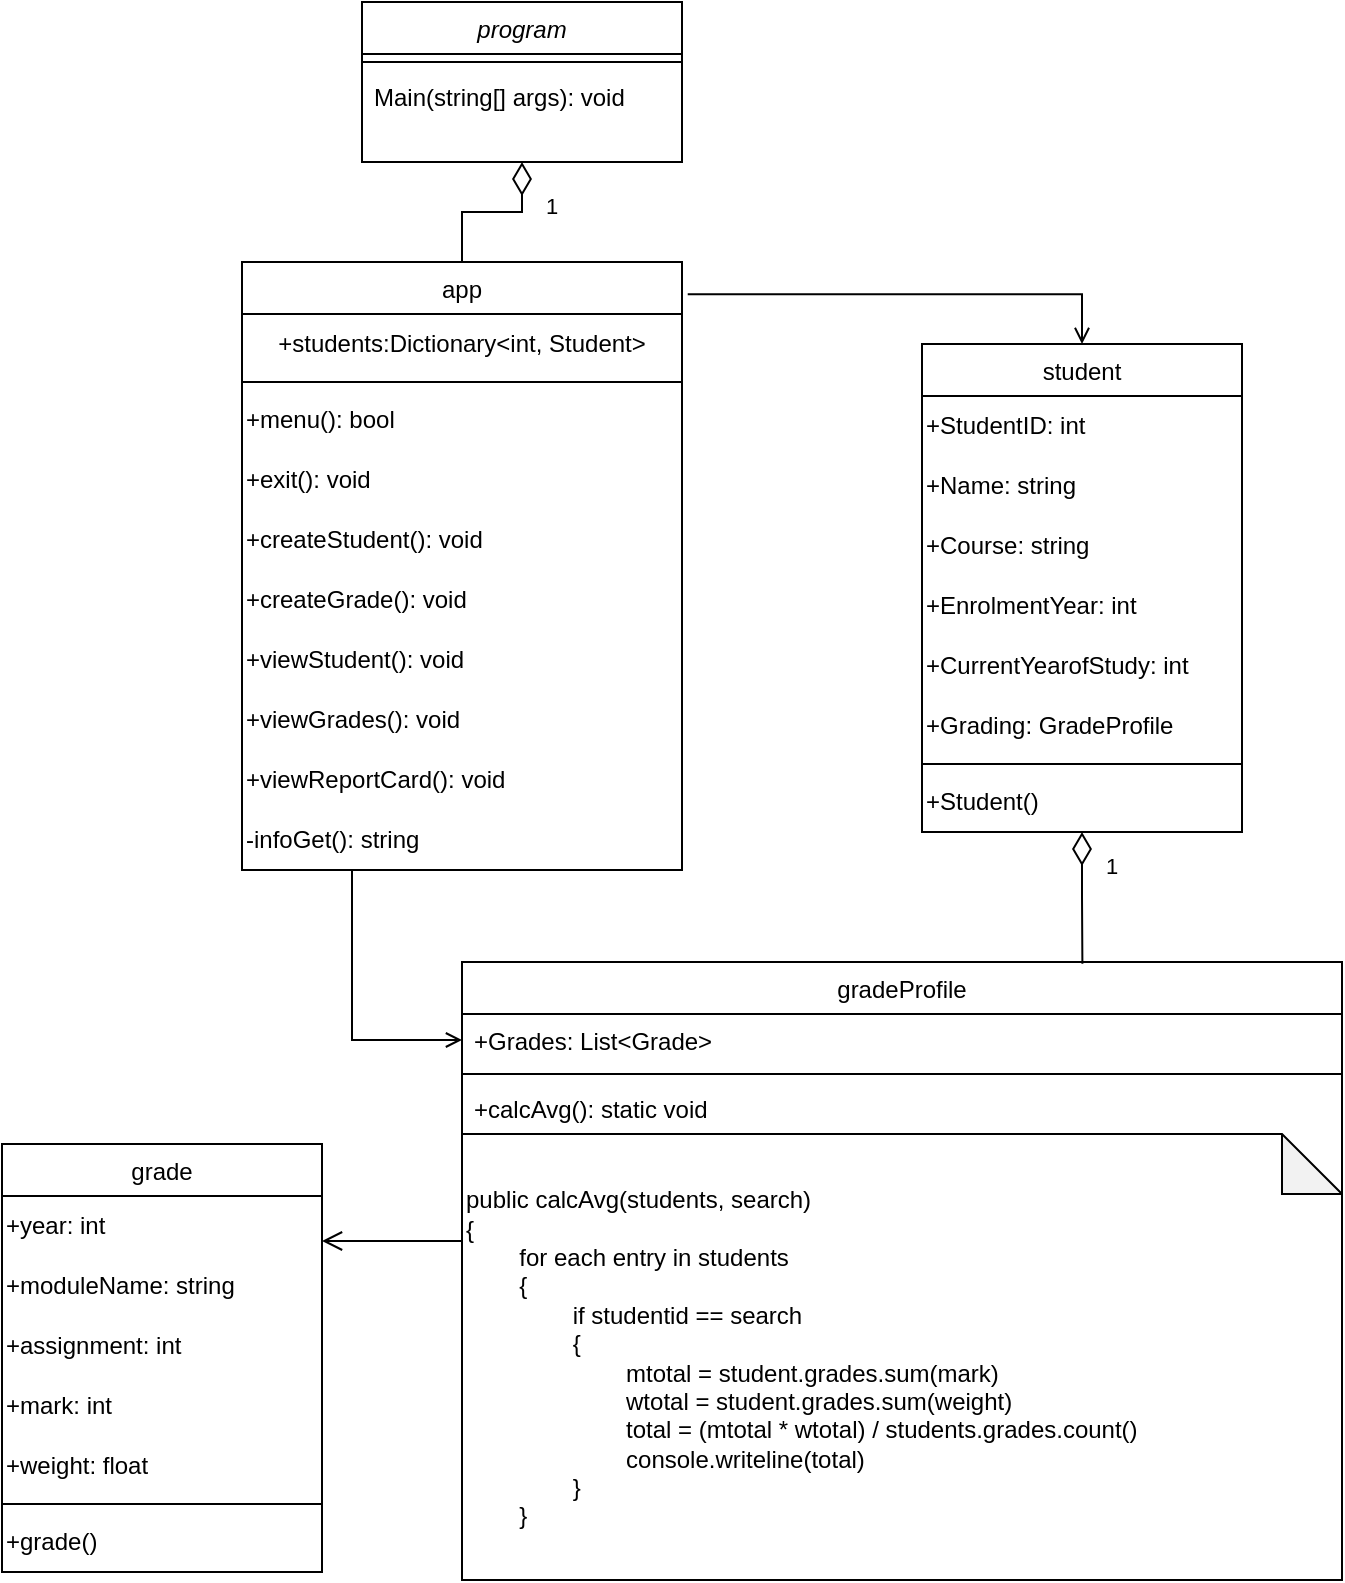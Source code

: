 <mxfile version="20.5.3" type="device"><diagram id="C5RBs43oDa-KdzZeNtuy" name="Page-1"><mxGraphModel dx="1534" dy="883" grid="1" gridSize="10" guides="1" tooltips="1" connect="1" arrows="1" fold="1" page="1" pageScale="1" pageWidth="827" pageHeight="1169" math="0" shadow="0"><root><mxCell id="WIyWlLk6GJQsqaUBKTNV-0"/><mxCell id="WIyWlLk6GJQsqaUBKTNV-1" parent="WIyWlLk6GJQsqaUBKTNV-0"/><mxCell id="zkfFHV4jXpPFQw0GAbJ--0" value="program" style="swimlane;fontStyle=2;align=center;verticalAlign=top;childLayout=stackLayout;horizontal=1;startSize=26;horizontalStack=0;resizeParent=1;resizeLast=0;collapsible=1;marginBottom=0;rounded=0;shadow=0;strokeWidth=1;" parent="WIyWlLk6GJQsqaUBKTNV-1" vertex="1"><mxGeometry x="259" y="60" width="160" height="80" as="geometry"><mxRectangle x="230" y="140" width="160" height="26" as="alternateBounds"/></mxGeometry></mxCell><mxCell id="zkfFHV4jXpPFQw0GAbJ--4" value="" style="line;html=1;strokeWidth=1;align=left;verticalAlign=middle;spacingTop=-1;spacingLeft=3;spacingRight=3;rotatable=0;labelPosition=right;points=[];portConstraint=eastwest;" parent="zkfFHV4jXpPFQw0GAbJ--0" vertex="1"><mxGeometry y="26" width="160" height="8" as="geometry"/></mxCell><mxCell id="zkfFHV4jXpPFQw0GAbJ--1" value="Main(string[] args): void" style="text;align=left;verticalAlign=top;spacingLeft=4;spacingRight=4;overflow=hidden;rotatable=0;points=[[0,0.5],[1,0.5]];portConstraint=eastwest;" parent="zkfFHV4jXpPFQw0GAbJ--0" vertex="1"><mxGeometry y="34" width="160" height="26" as="geometry"/></mxCell><mxCell id="zkfFHV4jXpPFQw0GAbJ--6" value="student" style="swimlane;fontStyle=0;align=center;verticalAlign=top;childLayout=stackLayout;horizontal=1;startSize=26;horizontalStack=0;resizeParent=1;resizeLast=0;collapsible=1;marginBottom=0;rounded=0;shadow=0;strokeWidth=1;" parent="WIyWlLk6GJQsqaUBKTNV-1" vertex="1"><mxGeometry x="539" y="231" width="160" height="244" as="geometry"><mxRectangle x="130" y="380" width="160" height="26" as="alternateBounds"/></mxGeometry></mxCell><mxCell id="ZKLXLstW5lIoE-fALASm-0" value="+StudentID: int" style="text;html=1;strokeColor=none;fillColor=none;align=left;verticalAlign=middle;whiteSpace=wrap;rounded=0;" vertex="1" parent="zkfFHV4jXpPFQw0GAbJ--6"><mxGeometry y="26" width="160" height="30" as="geometry"/></mxCell><mxCell id="89iNa2UAbjJBbtHywHi8-9" value="+Name: string" style="text;html=1;strokeColor=none;fillColor=none;align=left;verticalAlign=middle;whiteSpace=wrap;rounded=0;" parent="zkfFHV4jXpPFQw0GAbJ--6" vertex="1"><mxGeometry y="56" width="160" height="30" as="geometry"/></mxCell><mxCell id="89iNa2UAbjJBbtHywHi8-12" value="+Course: string" style="text;html=1;strokeColor=none;fillColor=none;align=left;verticalAlign=middle;whiteSpace=wrap;rounded=0;" parent="zkfFHV4jXpPFQw0GAbJ--6" vertex="1"><mxGeometry y="86" width="160" height="30" as="geometry"/></mxCell><mxCell id="ZKLXLstW5lIoE-fALASm-14" value="+EnrolmentYear: int" style="text;html=1;strokeColor=none;fillColor=none;align=left;verticalAlign=middle;whiteSpace=wrap;rounded=0;" vertex="1" parent="zkfFHV4jXpPFQw0GAbJ--6"><mxGeometry y="116" width="160" height="30" as="geometry"/></mxCell><mxCell id="ZKLXLstW5lIoE-fALASm-15" value="+CurrentYearofStudy: int" style="text;html=1;strokeColor=none;fillColor=none;align=left;verticalAlign=middle;whiteSpace=wrap;rounded=0;" vertex="1" parent="zkfFHV4jXpPFQw0GAbJ--6"><mxGeometry y="146" width="160" height="30" as="geometry"/></mxCell><mxCell id="ZKLXLstW5lIoE-fALASm-16" value="+Grading: GradeProfile" style="text;html=1;strokeColor=none;fillColor=none;align=left;verticalAlign=middle;whiteSpace=wrap;rounded=0;" vertex="1" parent="zkfFHV4jXpPFQw0GAbJ--6"><mxGeometry y="176" width="160" height="30" as="geometry"/></mxCell><mxCell id="zkfFHV4jXpPFQw0GAbJ--9" value="" style="line;html=1;strokeWidth=1;align=left;verticalAlign=middle;spacingTop=-1;spacingLeft=3;spacingRight=3;rotatable=0;labelPosition=right;points=[];portConstraint=eastwest;" parent="zkfFHV4jXpPFQw0GAbJ--6" vertex="1"><mxGeometry y="206" width="160" height="8" as="geometry"/></mxCell><mxCell id="89iNa2UAbjJBbtHywHi8-10" value="+Student()" style="text;html=1;strokeColor=none;fillColor=none;align=left;verticalAlign=middle;whiteSpace=wrap;rounded=0;" parent="zkfFHV4jXpPFQw0GAbJ--6" vertex="1"><mxGeometry y="214" width="160" height="30" as="geometry"/></mxCell><mxCell id="zkfFHV4jXpPFQw0GAbJ--13" value="grade" style="swimlane;fontStyle=0;align=center;verticalAlign=top;childLayout=stackLayout;horizontal=1;startSize=26;horizontalStack=0;resizeParent=1;resizeLast=0;collapsible=1;marginBottom=0;rounded=0;shadow=0;strokeWidth=1;" parent="WIyWlLk6GJQsqaUBKTNV-1" vertex="1"><mxGeometry x="79" y="631" width="160" height="214" as="geometry"><mxRectangle x="340" y="380" width="170" height="26" as="alternateBounds"/></mxGeometry></mxCell><mxCell id="89iNa2UAbjJBbtHywHi8-15" value="+year: int" style="text;html=1;strokeColor=none;fillColor=none;align=left;verticalAlign=middle;whiteSpace=wrap;rounded=0;" parent="zkfFHV4jXpPFQw0GAbJ--13" vertex="1"><mxGeometry y="26" width="160" height="30" as="geometry"/></mxCell><mxCell id="89iNa2UAbjJBbtHywHi8-13" value="+moduleName: string" style="text;html=1;strokeColor=none;fillColor=none;align=left;verticalAlign=middle;whiteSpace=wrap;rounded=0;" parent="zkfFHV4jXpPFQw0GAbJ--13" vertex="1"><mxGeometry y="56" width="160" height="30" as="geometry"/></mxCell><mxCell id="89iNa2UAbjJBbtHywHi8-14" value="+assignment: int" style="text;html=1;strokeColor=none;fillColor=none;align=left;verticalAlign=middle;whiteSpace=wrap;rounded=0;" parent="zkfFHV4jXpPFQw0GAbJ--13" vertex="1"><mxGeometry y="86" width="160" height="30" as="geometry"/></mxCell><mxCell id="89iNa2UAbjJBbtHywHi8-16" value="+mark: int" style="text;html=1;strokeColor=none;fillColor=none;align=left;verticalAlign=middle;whiteSpace=wrap;rounded=0;" parent="zkfFHV4jXpPFQw0GAbJ--13" vertex="1"><mxGeometry y="116" width="160" height="30" as="geometry"/></mxCell><mxCell id="89iNa2UAbjJBbtHywHi8-18" value="+weight: float" style="text;html=1;strokeColor=none;fillColor=none;align=left;verticalAlign=middle;whiteSpace=wrap;rounded=0;" parent="zkfFHV4jXpPFQw0GAbJ--13" vertex="1"><mxGeometry y="146" width="160" height="30" as="geometry"/></mxCell><mxCell id="zkfFHV4jXpPFQw0GAbJ--15" value="" style="line;html=1;strokeWidth=1;align=left;verticalAlign=middle;spacingTop=-1;spacingLeft=3;spacingRight=3;rotatable=0;labelPosition=right;points=[];portConstraint=eastwest;" parent="zkfFHV4jXpPFQw0GAbJ--13" vertex="1"><mxGeometry y="176" width="160" height="8" as="geometry"/></mxCell><mxCell id="89iNa2UAbjJBbtHywHi8-19" value="+grade()" style="text;html=1;strokeColor=none;fillColor=none;align=left;verticalAlign=middle;whiteSpace=wrap;rounded=0;" parent="zkfFHV4jXpPFQw0GAbJ--13" vertex="1"><mxGeometry y="184" width="160" height="30" as="geometry"/></mxCell><mxCell id="zkfFHV4jXpPFQw0GAbJ--17" value="app" style="swimlane;fontStyle=0;align=center;verticalAlign=top;childLayout=stackLayout;horizontal=1;startSize=26;horizontalStack=0;resizeParent=1;resizeLast=0;collapsible=1;marginBottom=0;rounded=0;shadow=0;strokeWidth=1;" parent="WIyWlLk6GJQsqaUBKTNV-1" vertex="1"><mxGeometry x="199" y="190" width="220" height="304" as="geometry"><mxRectangle x="550" y="140" width="160" height="26" as="alternateBounds"/></mxGeometry></mxCell><mxCell id="ZKLXLstW5lIoE-fALASm-3" value="+students:Dictionary&amp;lt;int, Student&amp;gt;" style="text;html=1;strokeColor=none;fillColor=none;align=center;verticalAlign=middle;whiteSpace=wrap;rounded=0;" vertex="1" parent="zkfFHV4jXpPFQw0GAbJ--17"><mxGeometry y="26" width="220" height="30" as="geometry"/></mxCell><mxCell id="zkfFHV4jXpPFQw0GAbJ--23" value="" style="line;html=1;strokeWidth=1;align=left;verticalAlign=middle;spacingTop=-1;spacingLeft=3;spacingRight=3;rotatable=0;labelPosition=right;points=[];portConstraint=eastwest;" parent="zkfFHV4jXpPFQw0GAbJ--17" vertex="1"><mxGeometry y="56" width="220" height="8" as="geometry"/></mxCell><mxCell id="89iNa2UAbjJBbtHywHi8-20" value="+menu(): bool" style="text;html=1;strokeColor=none;fillColor=none;align=left;verticalAlign=middle;whiteSpace=wrap;rounded=0;" parent="zkfFHV4jXpPFQw0GAbJ--17" vertex="1"><mxGeometry y="64" width="220" height="30" as="geometry"/></mxCell><mxCell id="ZKLXLstW5lIoE-fALASm-4" value="+exit(): void" style="text;html=1;strokeColor=none;fillColor=none;align=left;verticalAlign=middle;whiteSpace=wrap;rounded=0;" vertex="1" parent="zkfFHV4jXpPFQw0GAbJ--17"><mxGeometry y="94" width="220" height="30" as="geometry"/></mxCell><mxCell id="ZKLXLstW5lIoE-fALASm-5" value="+createStudent(): void" style="text;html=1;strokeColor=none;fillColor=none;align=left;verticalAlign=middle;whiteSpace=wrap;rounded=0;" vertex="1" parent="zkfFHV4jXpPFQw0GAbJ--17"><mxGeometry y="124" width="220" height="30" as="geometry"/></mxCell><mxCell id="ZKLXLstW5lIoE-fALASm-6" value="+createGrade(): void" style="text;html=1;strokeColor=none;fillColor=none;align=left;verticalAlign=middle;whiteSpace=wrap;rounded=0;" vertex="1" parent="zkfFHV4jXpPFQw0GAbJ--17"><mxGeometry y="154" width="220" height="30" as="geometry"/></mxCell><mxCell id="ZKLXLstW5lIoE-fALASm-7" value="+viewStudent(): void" style="text;html=1;strokeColor=none;fillColor=none;align=left;verticalAlign=middle;whiteSpace=wrap;rounded=0;" vertex="1" parent="zkfFHV4jXpPFQw0GAbJ--17"><mxGeometry y="184" width="220" height="30" as="geometry"/></mxCell><mxCell id="ZKLXLstW5lIoE-fALASm-8" value="+viewGrades(): void" style="text;html=1;strokeColor=none;fillColor=none;align=left;verticalAlign=middle;whiteSpace=wrap;rounded=0;" vertex="1" parent="zkfFHV4jXpPFQw0GAbJ--17"><mxGeometry y="214" width="220" height="30" as="geometry"/></mxCell><mxCell id="ZKLXLstW5lIoE-fALASm-9" value="+viewReportCard(): void" style="text;html=1;strokeColor=none;fillColor=none;align=left;verticalAlign=middle;whiteSpace=wrap;rounded=0;" vertex="1" parent="zkfFHV4jXpPFQw0GAbJ--17"><mxGeometry y="244" width="220" height="30" as="geometry"/></mxCell><mxCell id="ZKLXLstW5lIoE-fALASm-10" value="-infoGet(): string" style="text;html=1;strokeColor=none;fillColor=none;align=left;verticalAlign=middle;whiteSpace=wrap;rounded=0;" vertex="1" parent="zkfFHV4jXpPFQw0GAbJ--17"><mxGeometry y="274" width="220" height="30" as="geometry"/></mxCell><mxCell id="ZKLXLstW5lIoE-fALASm-20" style="edgeStyle=orthogonalEdgeStyle;rounded=0;orthogonalLoop=1;jettySize=auto;html=1;exitX=1.013;exitY=0.053;exitDx=0;exitDy=0;endArrow=open;endFill=0;entryX=0.5;entryY=0;entryDx=0;entryDy=0;exitPerimeter=0;" edge="1" parent="WIyWlLk6GJQsqaUBKTNV-1" source="zkfFHV4jXpPFQw0GAbJ--17" target="zkfFHV4jXpPFQw0GAbJ--6"><mxGeometry relative="1" as="geometry"><mxPoint x="459" y="210" as="sourcePoint"/></mxGeometry></mxCell><mxCell id="89iNa2UAbjJBbtHywHi8-5" value="gradeProfile" style="swimlane;fontStyle=0;align=center;verticalAlign=top;childLayout=stackLayout;horizontal=1;startSize=26;horizontalStack=0;resizeParent=1;resizeParentMax=0;resizeLast=0;collapsible=1;marginBottom=0;" parent="WIyWlLk6GJQsqaUBKTNV-1" vertex="1"><mxGeometry x="309" y="540" width="440" height="309" as="geometry"/></mxCell><mxCell id="89iNa2UAbjJBbtHywHi8-6" value="+Grades: List&lt;Grade&gt;" style="text;strokeColor=none;fillColor=none;align=left;verticalAlign=top;spacingLeft=4;spacingRight=4;overflow=hidden;rotatable=0;points=[[0,0.5],[1,0.5]];portConstraint=eastwest;" parent="89iNa2UAbjJBbtHywHi8-5" vertex="1"><mxGeometry y="26" width="440" height="26" as="geometry"/></mxCell><mxCell id="89iNa2UAbjJBbtHywHi8-7" value="" style="line;strokeWidth=1;fillColor=none;align=left;verticalAlign=middle;spacingTop=-1;spacingLeft=3;spacingRight=3;rotatable=0;labelPosition=right;points=[];portConstraint=eastwest;strokeColor=inherit;" parent="89iNa2UAbjJBbtHywHi8-5" vertex="1"><mxGeometry y="52" width="440" height="8" as="geometry"/></mxCell><mxCell id="89iNa2UAbjJBbtHywHi8-8" value="+calcAvg(): static void" style="text;strokeColor=none;fillColor=none;align=left;verticalAlign=top;spacingLeft=4;spacingRight=4;overflow=hidden;rotatable=0;points=[[0,0.5],[1,0.5]];portConstraint=eastwest;" parent="89iNa2UAbjJBbtHywHi8-5" vertex="1"><mxGeometry y="60" width="440" height="26" as="geometry"/></mxCell><mxCell id="ZKLXLstW5lIoE-fALASm-27" value="public calcAvg(students, search)&lt;br&gt;{&lt;br&gt;&lt;span style=&quot;white-space: pre;&quot;&gt;&#9;&lt;/span&gt;for each entry in students&lt;br&gt;&lt;span style=&quot;white-space: pre;&quot;&gt;&#9;&lt;/span&gt;{&lt;br&gt;&lt;span style=&quot;white-space: pre;&quot;&gt;&#9;&lt;/span&gt;&lt;span style=&quot;white-space: pre;&quot;&gt;&#9;&lt;/span&gt;if studentid == search&lt;br&gt;&lt;span style=&quot;white-space: pre;&quot;&gt;&#9;&lt;/span&gt;&lt;span style=&quot;white-space: pre;&quot;&gt;&#9;&lt;/span&gt;{&lt;br&gt;&lt;span style=&quot;white-space: pre;&quot;&gt;&#9;&lt;/span&gt;&lt;span style=&quot;white-space: pre;&quot;&gt;&#9;&lt;/span&gt;&lt;span style=&quot;white-space: pre;&quot;&gt;&#9;&lt;/span&gt;mtotal = student.grades.sum(mark)&lt;br&gt;&lt;span style=&quot;white-space: pre;&quot;&gt;&#9;&lt;/span&gt;&lt;span style=&quot;white-space: pre;&quot;&gt;&#9;&lt;/span&gt;&lt;span style=&quot;white-space: pre;&quot;&gt;&#9;&lt;/span&gt;wtotal = student.grades.sum(weight)&lt;br&gt;&lt;span style=&quot;white-space: pre;&quot;&gt;&#9;&lt;/span&gt;&lt;span style=&quot;white-space: pre;&quot;&gt;&#9;&lt;/span&gt;&lt;span style=&quot;white-space: pre;&quot;&gt;&#9;&lt;/span&gt;total = (mtotal * wtotal) / students.grades.count()&lt;br&gt;&lt;span style=&quot;white-space: pre;&quot;&gt;&#9;&lt;/span&gt;&lt;span style=&quot;white-space: pre;&quot;&gt;&#9;&lt;/span&gt;&lt;span style=&quot;white-space: pre;&quot;&gt;&#9;&lt;/span&gt;console.writeline(total)&lt;br&gt;&lt;span style=&quot;white-space: pre;&quot;&gt;&#9;&lt;/span&gt;&lt;span style=&quot;white-space: pre;&quot;&gt;&#9;&lt;/span&gt;}&lt;br&gt;&lt;span style=&quot;white-space: pre;&quot;&gt;&#9;&lt;/span&gt;}" style="shape=note;whiteSpace=wrap;html=1;backgroundOutline=1;darkOpacity=0.05;align=left;" vertex="1" parent="89iNa2UAbjJBbtHywHi8-5"><mxGeometry y="86" width="440" height="223" as="geometry"/></mxCell><mxCell id="ZKLXLstW5lIoE-fALASm-19" value="1" style="endArrow=none;html=1;endSize=12;startArrow=diamondThin;startSize=14;startFill=0;edgeStyle=orthogonalEdgeStyle;align=left;verticalAlign=bottom;rounded=0;exitX=0.5;exitY=1;exitDx=0;exitDy=0;endFill=0;entryX=0.705;entryY=0.003;entryDx=0;entryDy=0;entryPerimeter=0;" edge="1" parent="WIyWlLk6GJQsqaUBKTNV-1" source="89iNa2UAbjJBbtHywHi8-10" target="89iNa2UAbjJBbtHywHi8-5"><mxGeometry x="-0.214" y="10" relative="1" as="geometry"><mxPoint x="189" y="650" as="sourcePoint"/><mxPoint x="579" y="490" as="targetPoint"/><mxPoint as="offset"/></mxGeometry></mxCell><mxCell id="ZKLXLstW5lIoE-fALASm-23" value="1" style="endArrow=none;html=1;endSize=12;startArrow=diamondThin;startSize=14;startFill=0;edgeStyle=orthogonalEdgeStyle;align=left;verticalAlign=bottom;rounded=0;exitX=0.5;exitY=1;exitDx=0;exitDy=0;entryX=0.5;entryY=0;entryDx=0;entryDy=0;endFill=0;" edge="1" parent="WIyWlLk6GJQsqaUBKTNV-1" source="zkfFHV4jXpPFQw0GAbJ--0" target="zkfFHV4jXpPFQw0GAbJ--17"><mxGeometry x="-0.375" y="12" relative="1" as="geometry"><mxPoint x="399" y="170" as="sourcePoint"/><mxPoint x="559" y="170" as="targetPoint"/><mxPoint x="10" y="-6" as="offset"/></mxGeometry></mxCell><mxCell id="ZKLXLstW5lIoE-fALASm-28" style="edgeStyle=orthogonalEdgeStyle;rounded=0;orthogonalLoop=1;jettySize=auto;html=1;exitX=0.25;exitY=1;exitDx=0;exitDy=0;entryX=0;entryY=0.5;entryDx=0;entryDy=0;startArrow=none;startFill=0;endArrow=open;endFill=0;" edge="1" parent="WIyWlLk6GJQsqaUBKTNV-1" source="ZKLXLstW5lIoE-fALASm-10" target="89iNa2UAbjJBbtHywHi8-6"><mxGeometry relative="1" as="geometry"/></mxCell><mxCell id="ZKLXLstW5lIoE-fALASm-25" value="" style="endArrow=open;startArrow=none;endFill=0;startFill=0;endSize=8;startSize=10;html=1;rounded=0;exitX=0;exitY=0.24;exitDx=0;exitDy=0;entryX=1;entryY=0.75;entryDx=0;entryDy=0;exitPerimeter=0;" edge="1" parent="WIyWlLk6GJQsqaUBKTNV-1" source="ZKLXLstW5lIoE-fALASm-27" target="89iNa2UAbjJBbtHywHi8-15"><mxGeometry width="160" relative="1" as="geometry"><mxPoint x="359" y="579" as="sourcePoint"/><mxPoint x="299" y="580" as="targetPoint"/></mxGeometry></mxCell></root></mxGraphModel></diagram></mxfile>